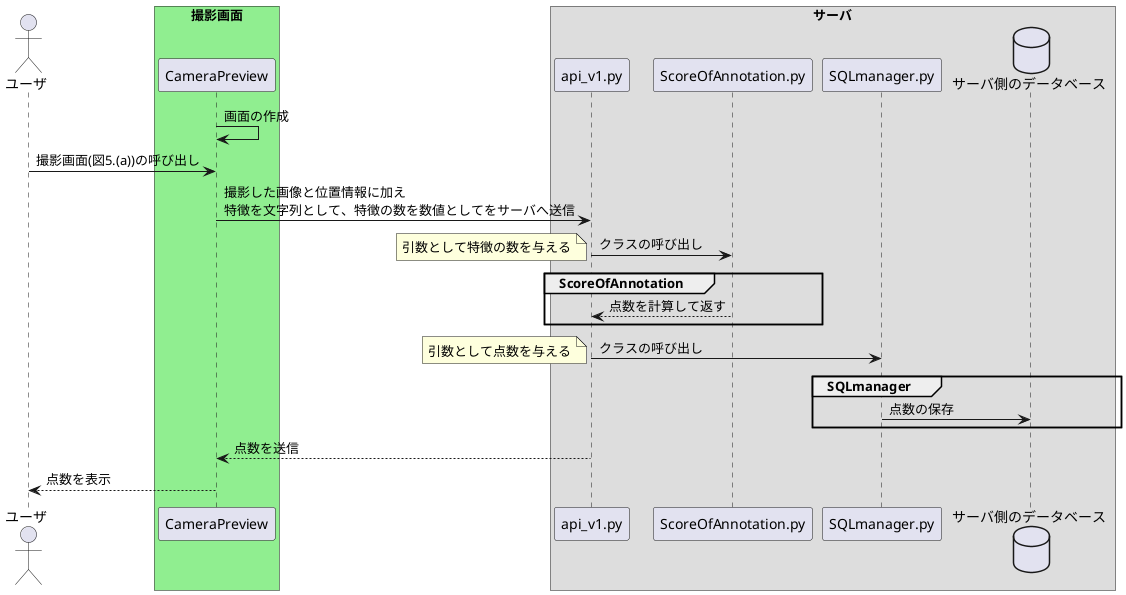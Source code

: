 @startuml

actor ユーザ as u

box "撮影画面" #LightGreen
participant CameraPreview as cp
cp -> cp :画面の作成
u -> cp:撮影画面(図5.(a))の呼び出し
end box



box "サーバ"

participant api_v1.py as main
participant ScoreOfAnnotation.py as sa
participant SQLmanager.py as sql
database サーバ側のデータベース as db2


endbox

cp -> main:撮影した画像と位置情報に加え\n特徴を文字列として、特徴の数を数値としてをサーバへ送信
main-> sa :クラスの呼び出し
note left:引数として特徴の数を与える
group ScoreOfAnnotation
sa --> main:点数を計算して返す
end
main->sql:クラスの呼び出し
note left :引数として点数を与える
group SQLmanager
sql -> db2:点数の保存
end

main -->cp: 点数を送信

cp -->u :点数を表示

@enduml